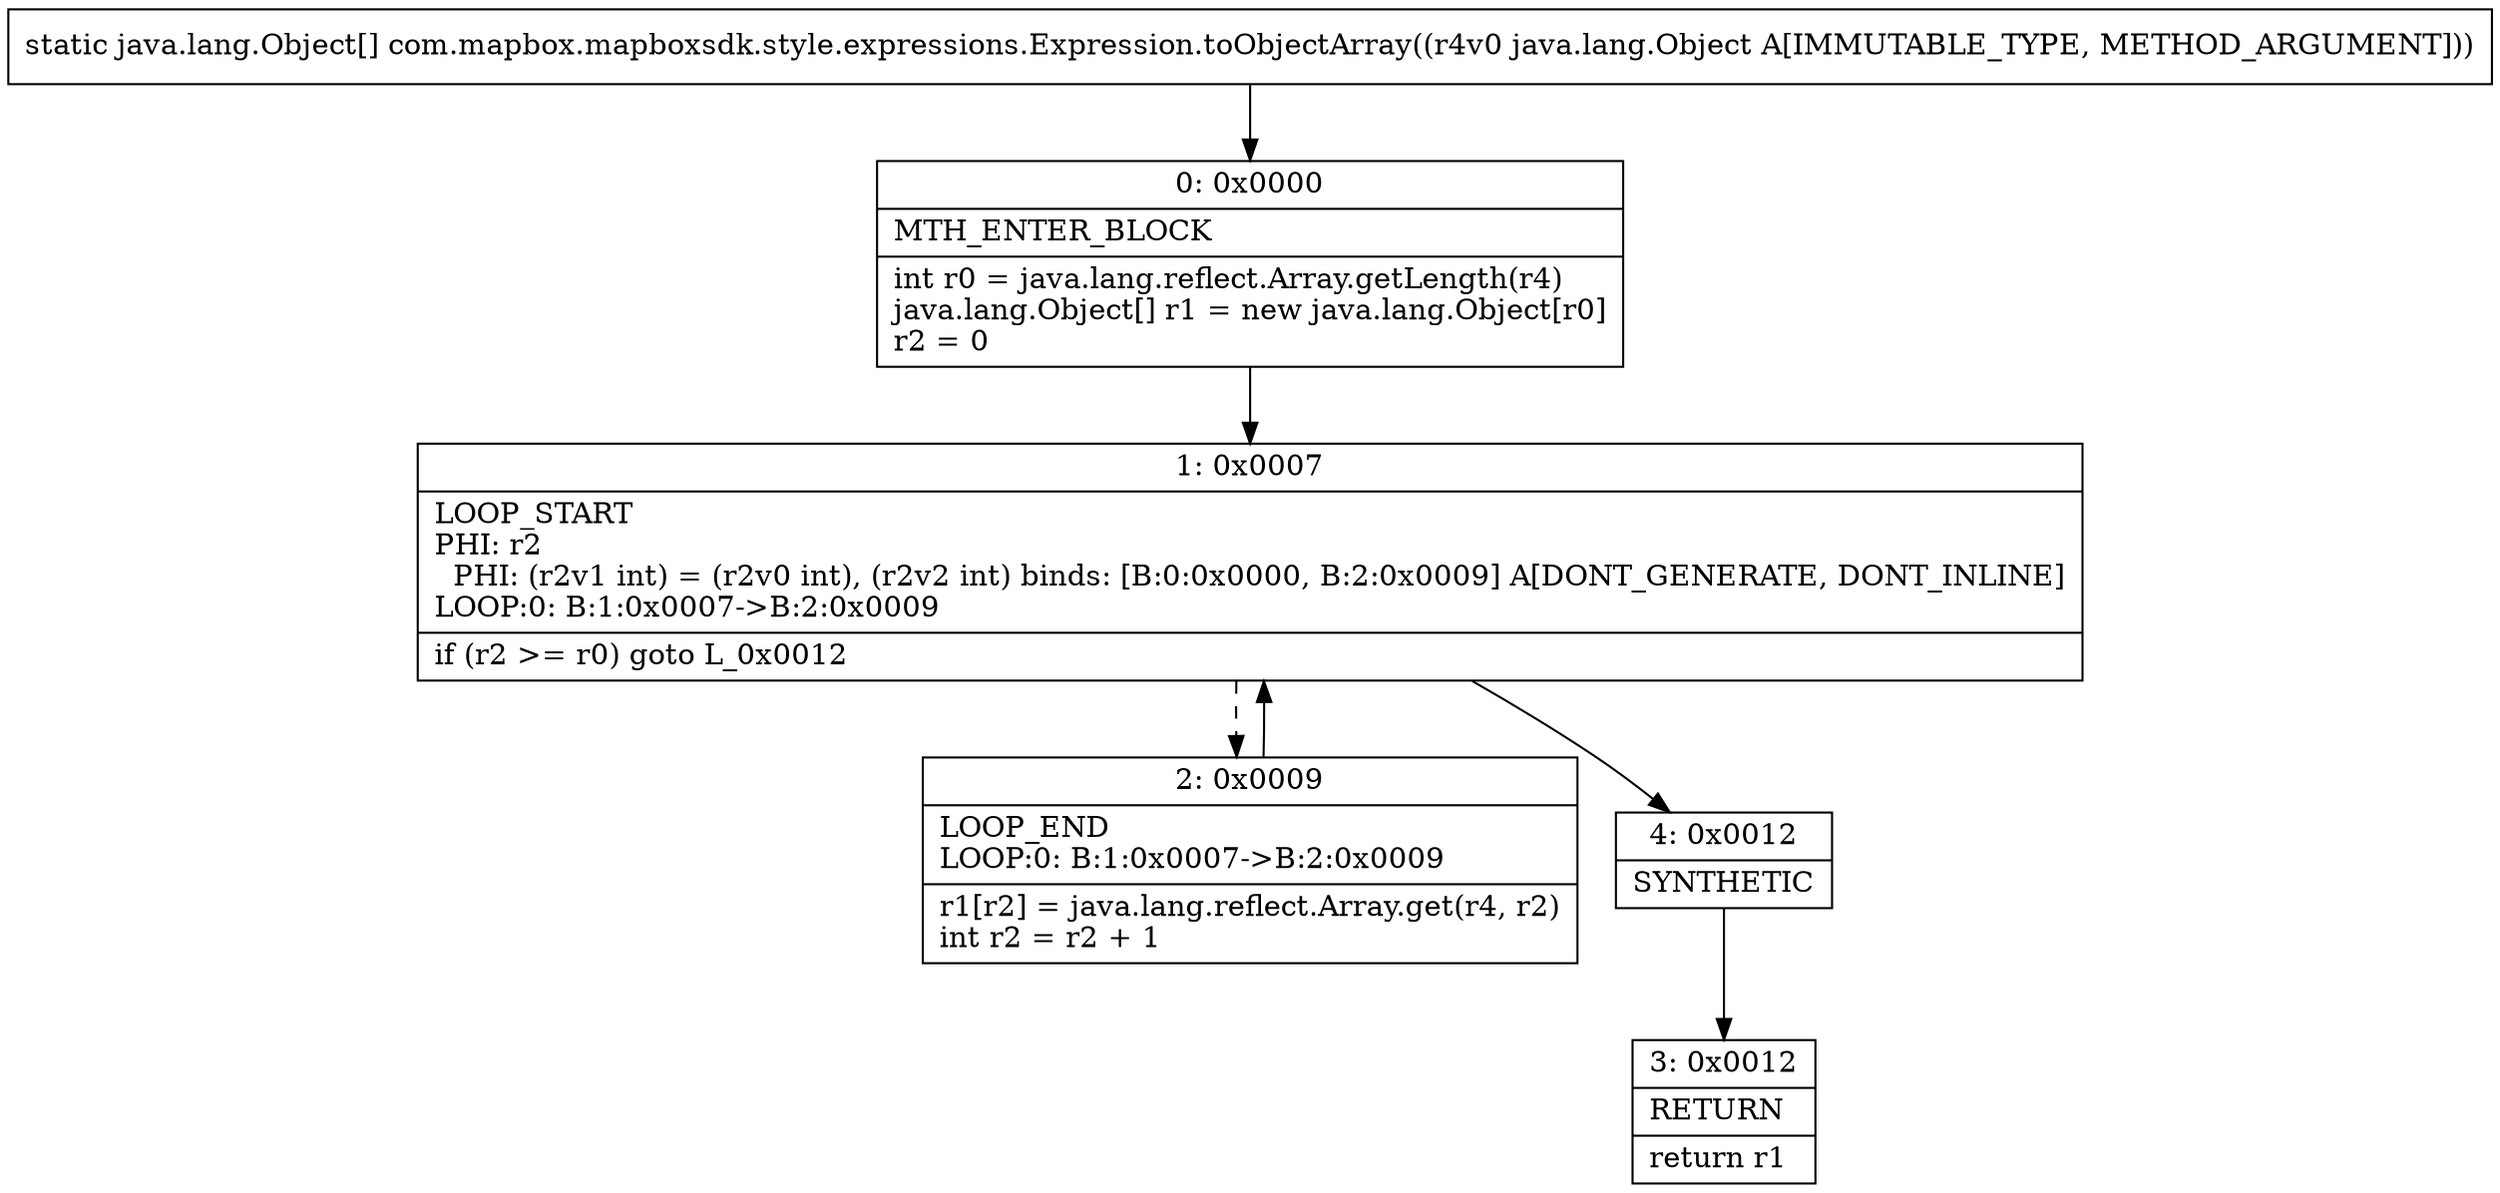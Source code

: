 digraph "CFG forcom.mapbox.mapboxsdk.style.expressions.Expression.toObjectArray(Ljava\/lang\/Object;)[Ljava\/lang\/Object;" {
Node_0 [shape=record,label="{0\:\ 0x0000|MTH_ENTER_BLOCK\l|int r0 = java.lang.reflect.Array.getLength(r4)\ljava.lang.Object[] r1 = new java.lang.Object[r0]\lr2 = 0\l}"];
Node_1 [shape=record,label="{1\:\ 0x0007|LOOP_START\lPHI: r2 \l  PHI: (r2v1 int) = (r2v0 int), (r2v2 int) binds: [B:0:0x0000, B:2:0x0009] A[DONT_GENERATE, DONT_INLINE]\lLOOP:0: B:1:0x0007\-\>B:2:0x0009\l|if (r2 \>= r0) goto L_0x0012\l}"];
Node_2 [shape=record,label="{2\:\ 0x0009|LOOP_END\lLOOP:0: B:1:0x0007\-\>B:2:0x0009\l|r1[r2] = java.lang.reflect.Array.get(r4, r2)\lint r2 = r2 + 1\l}"];
Node_3 [shape=record,label="{3\:\ 0x0012|RETURN\l|return r1\l}"];
Node_4 [shape=record,label="{4\:\ 0x0012|SYNTHETIC\l}"];
MethodNode[shape=record,label="{static java.lang.Object[] com.mapbox.mapboxsdk.style.expressions.Expression.toObjectArray((r4v0 java.lang.Object A[IMMUTABLE_TYPE, METHOD_ARGUMENT])) }"];
MethodNode -> Node_0;
Node_0 -> Node_1;
Node_1 -> Node_2[style=dashed];
Node_1 -> Node_4;
Node_2 -> Node_1;
Node_4 -> Node_3;
}

